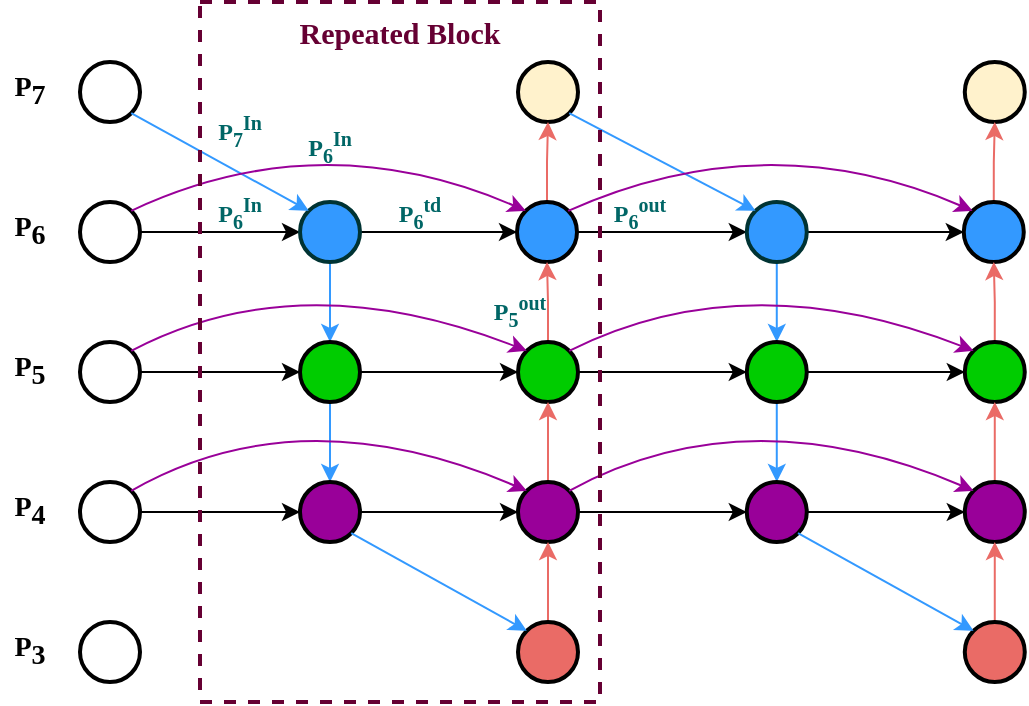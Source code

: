 <mxfile version="24.2.2" type="github">
  <diagram id="sMtTaDwT5XrPgKgThKP9" name="第 1 页">
    <mxGraphModel dx="1143" dy="621" grid="1" gridSize="10" guides="1" tooltips="1" connect="1" arrows="1" fold="1" page="1" pageScale="1" pageWidth="827" pageHeight="1169" math="0" shadow="0">
      <root>
        <mxCell id="0" />
        <mxCell id="1" parent="0" />
        <mxCell id="uvOmoEfLct1VwI4fXbVf-1" value="" style="ellipse;whiteSpace=wrap;html=1;aspect=fixed;strokeWidth=2;fontFamily=Times New Roman;" parent="1" vertex="1">
          <mxGeometry x="180" y="180" width="30" height="30" as="geometry" />
        </mxCell>
        <mxCell id="uvOmoEfLct1VwI4fXbVf-18" style="edgeStyle=orthogonalEdgeStyle;rounded=0;orthogonalLoop=1;jettySize=auto;html=1;exitX=1;exitY=0.5;exitDx=0;exitDy=0;entryX=0;entryY=0.5;entryDx=0;entryDy=0;fontFamily=Times New Roman;" parent="1" source="uvOmoEfLct1VwI4fXbVf-2" target="uvOmoEfLct1VwI4fXbVf-6" edge="1">
          <mxGeometry relative="1" as="geometry" />
        </mxCell>
        <mxCell id="uvOmoEfLct1VwI4fXbVf-2" value="" style="ellipse;whiteSpace=wrap;html=1;aspect=fixed;strokeWidth=2;fontFamily=Times New Roman;" parent="1" vertex="1">
          <mxGeometry x="180" y="250" width="30" height="30" as="geometry" />
        </mxCell>
        <mxCell id="uvOmoEfLct1VwI4fXbVf-20" style="edgeStyle=orthogonalEdgeStyle;rounded=0;orthogonalLoop=1;jettySize=auto;html=1;exitX=1;exitY=0.5;exitDx=0;exitDy=0;entryX=0;entryY=0.5;entryDx=0;entryDy=0;fontFamily=Times New Roman;" parent="1" source="uvOmoEfLct1VwI4fXbVf-3" target="uvOmoEfLct1VwI4fXbVf-7" edge="1">
          <mxGeometry relative="1" as="geometry" />
        </mxCell>
        <mxCell id="uvOmoEfLct1VwI4fXbVf-3" value="" style="ellipse;whiteSpace=wrap;html=1;aspect=fixed;strokeWidth=2;fontFamily=Times New Roman;" parent="1" vertex="1">
          <mxGeometry x="180" y="320" width="30" height="30" as="geometry" />
        </mxCell>
        <mxCell id="uvOmoEfLct1VwI4fXbVf-22" style="edgeStyle=orthogonalEdgeStyle;rounded=0;orthogonalLoop=1;jettySize=auto;html=1;exitX=1;exitY=0.5;exitDx=0;exitDy=0;entryX=0;entryY=0.5;entryDx=0;entryDy=0;fontFamily=Times New Roman;" parent="1" source="uvOmoEfLct1VwI4fXbVf-4" target="uvOmoEfLct1VwI4fXbVf-8" edge="1">
          <mxGeometry relative="1" as="geometry" />
        </mxCell>
        <mxCell id="uvOmoEfLct1VwI4fXbVf-4" value="" style="ellipse;whiteSpace=wrap;html=1;aspect=fixed;strokeWidth=2;fontFamily=Times New Roman;" parent="1" vertex="1">
          <mxGeometry x="180" y="390" width="30" height="30" as="geometry" />
        </mxCell>
        <mxCell id="uvOmoEfLct1VwI4fXbVf-5" value="" style="ellipse;whiteSpace=wrap;html=1;aspect=fixed;strokeWidth=2;fontFamily=Times New Roman;" parent="1" vertex="1">
          <mxGeometry x="180" y="460" width="30" height="30" as="geometry" />
        </mxCell>
        <mxCell id="uvOmoEfLct1VwI4fXbVf-19" style="edgeStyle=orthogonalEdgeStyle;rounded=0;orthogonalLoop=1;jettySize=auto;html=1;exitX=1;exitY=0.5;exitDx=0;exitDy=0;entryX=0;entryY=0.5;entryDx=0;entryDy=0;fontFamily=Times New Roman;" parent="1" source="uvOmoEfLct1VwI4fXbVf-6" target="uvOmoEfLct1VwI4fXbVf-10" edge="1">
          <mxGeometry relative="1" as="geometry" />
        </mxCell>
        <mxCell id="uvOmoEfLct1VwI4fXbVf-28" style="edgeStyle=orthogonalEdgeStyle;rounded=0;orthogonalLoop=1;jettySize=auto;html=1;exitX=0.5;exitY=1;exitDx=0;exitDy=0;entryX=0.5;entryY=0;entryDx=0;entryDy=0;strokeColor=#3399FF;fontFamily=Times New Roman;" parent="1" source="uvOmoEfLct1VwI4fXbVf-6" target="uvOmoEfLct1VwI4fXbVf-7" edge="1">
          <mxGeometry relative="1" as="geometry" />
        </mxCell>
        <mxCell id="uvOmoEfLct1VwI4fXbVf-6" value="" style="ellipse;whiteSpace=wrap;html=1;aspect=fixed;fillColor=#3399FF;strokeColor=#003333;strokeWidth=2;fontFamily=Times New Roman;" parent="1" vertex="1">
          <mxGeometry x="290" y="250" width="30" height="30" as="geometry" />
        </mxCell>
        <mxCell id="uvOmoEfLct1VwI4fXbVf-21" style="edgeStyle=orthogonalEdgeStyle;rounded=0;orthogonalLoop=1;jettySize=auto;html=1;exitX=1;exitY=0.5;exitDx=0;exitDy=0;entryX=0;entryY=0.5;entryDx=0;entryDy=0;fontFamily=Times New Roman;" parent="1" source="uvOmoEfLct1VwI4fXbVf-7" target="uvOmoEfLct1VwI4fXbVf-11" edge="1">
          <mxGeometry relative="1" as="geometry" />
        </mxCell>
        <mxCell id="uvOmoEfLct1VwI4fXbVf-29" style="edgeStyle=orthogonalEdgeStyle;rounded=0;orthogonalLoop=1;jettySize=auto;html=1;exitX=0.5;exitY=1;exitDx=0;exitDy=0;entryX=0.5;entryY=0;entryDx=0;entryDy=0;strokeColor=#3399FF;fontFamily=Times New Roman;" parent="1" source="uvOmoEfLct1VwI4fXbVf-7" target="uvOmoEfLct1VwI4fXbVf-8" edge="1">
          <mxGeometry relative="1" as="geometry" />
        </mxCell>
        <mxCell id="uvOmoEfLct1VwI4fXbVf-7" value="" style="ellipse;whiteSpace=wrap;html=1;aspect=fixed;strokeWidth=2;fillColor=#00CC00;fontFamily=Times New Roman;" parent="1" vertex="1">
          <mxGeometry x="290" y="320" width="30" height="30" as="geometry" />
        </mxCell>
        <mxCell id="uvOmoEfLct1VwI4fXbVf-23" style="edgeStyle=orthogonalEdgeStyle;rounded=0;orthogonalLoop=1;jettySize=auto;html=1;exitX=1;exitY=0.5;exitDx=0;exitDy=0;entryX=0;entryY=0.5;entryDx=0;entryDy=0;fontFamily=Times New Roman;" parent="1" source="uvOmoEfLct1VwI4fXbVf-8" target="uvOmoEfLct1VwI4fXbVf-12" edge="1">
          <mxGeometry relative="1" as="geometry" />
        </mxCell>
        <mxCell id="uvOmoEfLct1VwI4fXbVf-8" value="" style="ellipse;whiteSpace=wrap;html=1;aspect=fixed;strokeWidth=2;fillColor=#990099;fontFamily=Times New Roman;" parent="1" vertex="1">
          <mxGeometry x="290" y="390" width="30" height="30" as="geometry" />
        </mxCell>
        <mxCell id="uvOmoEfLct1VwI4fXbVf-9" value="" style="ellipse;whiteSpace=wrap;html=1;aspect=fixed;strokeWidth=2;fillColor=#FFF2CC;fontFamily=Times New Roman;" parent="1" vertex="1">
          <mxGeometry x="399" y="180" width="30" height="30" as="geometry" />
        </mxCell>
        <mxCell id="uvOmoEfLct1VwI4fXbVf-33" style="edgeStyle=orthogonalEdgeStyle;rounded=0;orthogonalLoop=1;jettySize=auto;html=1;exitX=0.5;exitY=0;exitDx=0;exitDy=0;entryX=0.5;entryY=1;entryDx=0;entryDy=0;strokeColor=#EA6B66;fontFamily=Times New Roman;" parent="1" source="uvOmoEfLct1VwI4fXbVf-10" target="uvOmoEfLct1VwI4fXbVf-9" edge="1">
          <mxGeometry relative="1" as="geometry" />
        </mxCell>
        <mxCell id="uvOmoEfLct1VwI4fXbVf-10" value="" style="ellipse;whiteSpace=wrap;html=1;aspect=fixed;strokeWidth=2;fillColor=#3399FF;fontFamily=Times New Roman;" parent="1" vertex="1">
          <mxGeometry x="398.5" y="250" width="30" height="30" as="geometry" />
        </mxCell>
        <mxCell id="uvOmoEfLct1VwI4fXbVf-32" style="edgeStyle=orthogonalEdgeStyle;rounded=0;orthogonalLoop=1;jettySize=auto;html=1;exitX=0.5;exitY=0;exitDx=0;exitDy=0;entryX=0.5;entryY=1;entryDx=0;entryDy=0;strokeColor=#EA6B66;fontFamily=Times New Roman;" parent="1" source="uvOmoEfLct1VwI4fXbVf-11" target="uvOmoEfLct1VwI4fXbVf-10" edge="1">
          <mxGeometry relative="1" as="geometry" />
        </mxCell>
        <mxCell id="uvOmoEfLct1VwI4fXbVf-11" value="" style="ellipse;whiteSpace=wrap;html=1;aspect=fixed;strokeWidth=2;fillColor=#00CC00;fontFamily=Times New Roman;" parent="1" vertex="1">
          <mxGeometry x="399" y="320" width="30" height="30" as="geometry" />
        </mxCell>
        <mxCell id="uvOmoEfLct1VwI4fXbVf-31" style="edgeStyle=orthogonalEdgeStyle;rounded=0;orthogonalLoop=1;jettySize=auto;html=1;exitX=0.5;exitY=0;exitDx=0;exitDy=0;entryX=0.5;entryY=1;entryDx=0;entryDy=0;strokeColor=#EA6B66;fontFamily=Times New Roman;" parent="1" source="uvOmoEfLct1VwI4fXbVf-12" target="uvOmoEfLct1VwI4fXbVf-11" edge="1">
          <mxGeometry relative="1" as="geometry" />
        </mxCell>
        <mxCell id="uvOmoEfLct1VwI4fXbVf-12" value="" style="ellipse;whiteSpace=wrap;html=1;aspect=fixed;strokeWidth=2;fillColor=#990099;fontFamily=Times New Roman;" parent="1" vertex="1">
          <mxGeometry x="399" y="390" width="30" height="30" as="geometry" />
        </mxCell>
        <mxCell id="uvOmoEfLct1VwI4fXbVf-30" style="edgeStyle=orthogonalEdgeStyle;rounded=0;orthogonalLoop=1;jettySize=auto;html=1;exitX=0.5;exitY=0;exitDx=0;exitDy=0;entryX=0.5;entryY=1;entryDx=0;entryDy=0;strokeColor=#EA6B66;fontFamily=Times New Roman;" parent="1" source="uvOmoEfLct1VwI4fXbVf-13" target="uvOmoEfLct1VwI4fXbVf-12" edge="1">
          <mxGeometry relative="1" as="geometry" />
        </mxCell>
        <mxCell id="uvOmoEfLct1VwI4fXbVf-13" value="" style="ellipse;whiteSpace=wrap;html=1;aspect=fixed;strokeWidth=2;fillColor=#EA6B66;fontFamily=Times New Roman;" parent="1" vertex="1">
          <mxGeometry x="399" y="460" width="30" height="30" as="geometry" />
        </mxCell>
        <mxCell id="uvOmoEfLct1VwI4fXbVf-25" value="" style="endArrow=classic;html=1;rounded=0;strokeColor=#3399FF;entryX=0;entryY=0;entryDx=0;entryDy=0;exitX=1;exitY=1;exitDx=0;exitDy=0;fontFamily=Times New Roman;" parent="1" source="uvOmoEfLct1VwI4fXbVf-1" target="uvOmoEfLct1VwI4fXbVf-6" edge="1">
          <mxGeometry width="50" height="50" relative="1" as="geometry">
            <mxPoint x="320" y="160" as="sourcePoint" />
            <mxPoint x="370" y="110" as="targetPoint" />
          </mxGeometry>
        </mxCell>
        <mxCell id="uvOmoEfLct1VwI4fXbVf-26" value="" style="endArrow=classic;html=1;rounded=0;strokeColor=#3399FF;entryX=0;entryY=0;entryDx=0;entryDy=0;exitX=1;exitY=1;exitDx=0;exitDy=0;fontFamily=Times New Roman;" parent="1" source="uvOmoEfLct1VwI4fXbVf-8" target="uvOmoEfLct1VwI4fXbVf-13" edge="1">
          <mxGeometry width="50" height="50" relative="1" as="geometry">
            <mxPoint x="489.997" y="279.997" as="sourcePoint" />
            <mxPoint x="578.783" y="328.783" as="targetPoint" />
          </mxGeometry>
        </mxCell>
        <mxCell id="uvOmoEfLct1VwI4fXbVf-34" value="P&lt;sub style=&quot;font-size: 14px;&quot;&gt;7&lt;/sub&gt;" style="text;html=1;strokeColor=none;fillColor=none;align=center;verticalAlign=middle;whiteSpace=wrap;rounded=0;fontSize=14;fontStyle=1;fontFamily=Times New Roman;" parent="1" vertex="1">
          <mxGeometry x="140" y="180" width="30" height="30" as="geometry" />
        </mxCell>
        <mxCell id="uvOmoEfLct1VwI4fXbVf-35" value="P&lt;span style=&quot;font-size: 14px;&quot;&gt;&lt;sub style=&quot;font-size: 14px;&quot;&gt;6&lt;/sub&gt;&lt;/span&gt;" style="text;html=1;strokeColor=none;fillColor=none;align=center;verticalAlign=middle;whiteSpace=wrap;rounded=0;fontSize=14;fontStyle=1;fontFamily=Times New Roman;" parent="1" vertex="1">
          <mxGeometry x="140" y="250" width="30" height="30" as="geometry" />
        </mxCell>
        <mxCell id="uvOmoEfLct1VwI4fXbVf-36" value="P&lt;sub style=&quot;font-size: 14px;&quot;&gt;5&lt;/sub&gt;" style="text;html=1;strokeColor=none;fillColor=none;align=center;verticalAlign=middle;whiteSpace=wrap;rounded=0;fontSize=14;fontStyle=1;fontFamily=Times New Roman;" parent="1" vertex="1">
          <mxGeometry x="140" y="320" width="30" height="30" as="geometry" />
        </mxCell>
        <mxCell id="uvOmoEfLct1VwI4fXbVf-37" value="P&lt;sub style=&quot;font-size: 14px;&quot;&gt;4&lt;/sub&gt;" style="text;html=1;strokeColor=none;fillColor=none;align=center;verticalAlign=middle;whiteSpace=wrap;rounded=0;fontSize=14;fontStyle=1;fontFamily=Times New Roman;" parent="1" vertex="1">
          <mxGeometry x="140" y="390" width="30" height="30" as="geometry" />
        </mxCell>
        <mxCell id="uvOmoEfLct1VwI4fXbVf-38" value="P&lt;sub style=&quot;font-size: 14px;&quot;&gt;3&lt;/sub&gt;" style="text;html=1;strokeColor=none;fillColor=none;align=center;verticalAlign=middle;whiteSpace=wrap;rounded=0;fontSize=14;fontStyle=1;fontFamily=Times New Roman;" parent="1" vertex="1">
          <mxGeometry x="140" y="460" width="30" height="30" as="geometry" />
        </mxCell>
        <mxCell id="uvOmoEfLct1VwI4fXbVf-39" value="" style="curved=1;endArrow=classic;html=1;rounded=0;strokeColor=#990099;entryX=0;entryY=0;entryDx=0;entryDy=0;exitX=1;exitY=0;exitDx=0;exitDy=0;fontFamily=Times New Roman;" parent="1" source="uvOmoEfLct1VwI4fXbVf-2" target="uvOmoEfLct1VwI4fXbVf-10" edge="1">
          <mxGeometry width="50" height="50" relative="1" as="geometry">
            <mxPoint x="300" y="190" as="sourcePoint" />
            <mxPoint x="350" y="140" as="targetPoint" />
            <Array as="points">
              <mxPoint x="300" y="210" />
            </Array>
          </mxGeometry>
        </mxCell>
        <mxCell id="uvOmoEfLct1VwI4fXbVf-40" value="" style="curved=1;endArrow=classic;html=1;rounded=0;strokeColor=#990099;entryX=0;entryY=0;entryDx=0;entryDy=0;exitX=1;exitY=0;exitDx=0;exitDy=0;fontFamily=Times New Roman;" parent="1" source="uvOmoEfLct1VwI4fXbVf-3" target="uvOmoEfLct1VwI4fXbVf-11" edge="1">
          <mxGeometry width="50" height="50" relative="1" as="geometry">
            <mxPoint x="210" y="310" as="sourcePoint" />
            <mxPoint x="398.503" y="320.003" as="targetPoint" />
            <Array as="points">
              <mxPoint x="290" y="280" />
            </Array>
          </mxGeometry>
        </mxCell>
        <mxCell id="uvOmoEfLct1VwI4fXbVf-41" value="" style="curved=1;endArrow=classic;html=1;rounded=0;strokeColor=#990099;entryX=0;entryY=0;entryDx=0;entryDy=0;exitX=1;exitY=0;exitDx=0;exitDy=0;fontFamily=Times New Roman;" parent="1" source="uvOmoEfLct1VwI4fXbVf-4" target="uvOmoEfLct1VwI4fXbVf-12" edge="1">
          <mxGeometry width="50" height="50" relative="1" as="geometry">
            <mxPoint x="206.107" y="390.003" as="sourcePoint" />
            <mxPoint x="403.893" y="390.003" as="targetPoint" />
            <Array as="points">
              <mxPoint x="290" y="346" />
            </Array>
          </mxGeometry>
        </mxCell>
        <mxCell id="uvOmoEfLct1VwI4fXbVf-42" style="edgeStyle=orthogonalEdgeStyle;rounded=0;orthogonalLoop=1;jettySize=auto;html=1;entryX=0;entryY=0.5;entryDx=0;entryDy=0;exitX=1;exitY=0.5;exitDx=0;exitDy=0;fontFamily=Times New Roman;" parent="1" source="uvOmoEfLct1VwI4fXbVf-10" target="uvOmoEfLct1VwI4fXbVf-47" edge="1">
          <mxGeometry relative="1" as="geometry">
            <mxPoint x="440" y="265" as="sourcePoint" />
          </mxGeometry>
        </mxCell>
        <mxCell id="uvOmoEfLct1VwI4fXbVf-43" style="edgeStyle=orthogonalEdgeStyle;rounded=0;orthogonalLoop=1;jettySize=auto;html=1;entryX=0;entryY=0.5;entryDx=0;entryDy=0;exitX=1;exitY=0.5;exitDx=0;exitDy=0;fontFamily=Times New Roman;" parent="1" source="uvOmoEfLct1VwI4fXbVf-11" target="uvOmoEfLct1VwI4fXbVf-50" edge="1">
          <mxGeometry relative="1" as="geometry">
            <mxPoint x="440" y="335" as="sourcePoint" />
          </mxGeometry>
        </mxCell>
        <mxCell id="uvOmoEfLct1VwI4fXbVf-44" style="edgeStyle=orthogonalEdgeStyle;rounded=0;orthogonalLoop=1;jettySize=auto;html=1;entryX=0;entryY=0.5;entryDx=0;entryDy=0;exitX=1;exitY=0.5;exitDx=0;exitDy=0;fontFamily=Times New Roman;" parent="1" source="uvOmoEfLct1VwI4fXbVf-12" target="uvOmoEfLct1VwI4fXbVf-52" edge="1">
          <mxGeometry relative="1" as="geometry">
            <mxPoint x="440" y="405" as="sourcePoint" />
          </mxGeometry>
        </mxCell>
        <mxCell id="uvOmoEfLct1VwI4fXbVf-45" style="edgeStyle=orthogonalEdgeStyle;rounded=0;orthogonalLoop=1;jettySize=auto;html=1;exitX=1;exitY=0.5;exitDx=0;exitDy=0;entryX=0;entryY=0.5;entryDx=0;entryDy=0;fontFamily=Times New Roman;" parent="1" source="uvOmoEfLct1VwI4fXbVf-47" target="uvOmoEfLct1VwI4fXbVf-55" edge="1">
          <mxGeometry relative="1" as="geometry" />
        </mxCell>
        <mxCell id="uvOmoEfLct1VwI4fXbVf-46" style="edgeStyle=orthogonalEdgeStyle;rounded=0;orthogonalLoop=1;jettySize=auto;html=1;exitX=0.5;exitY=1;exitDx=0;exitDy=0;entryX=0.5;entryY=0;entryDx=0;entryDy=0;strokeColor=#3399FF;fontFamily=Times New Roman;" parent="1" source="uvOmoEfLct1VwI4fXbVf-47" target="uvOmoEfLct1VwI4fXbVf-50" edge="1">
          <mxGeometry relative="1" as="geometry" />
        </mxCell>
        <mxCell id="uvOmoEfLct1VwI4fXbVf-47" value="" style="ellipse;whiteSpace=wrap;html=1;aspect=fixed;fillColor=#3399FF;strokeColor=#003333;strokeWidth=2;fontFamily=Times New Roman;" parent="1" vertex="1">
          <mxGeometry x="513.39" y="250" width="30" height="30" as="geometry" />
        </mxCell>
        <mxCell id="uvOmoEfLct1VwI4fXbVf-48" style="edgeStyle=orthogonalEdgeStyle;rounded=0;orthogonalLoop=1;jettySize=auto;html=1;exitX=1;exitY=0.5;exitDx=0;exitDy=0;entryX=0;entryY=0.5;entryDx=0;entryDy=0;fontFamily=Times New Roman;" parent="1" source="uvOmoEfLct1VwI4fXbVf-50" target="uvOmoEfLct1VwI4fXbVf-57" edge="1">
          <mxGeometry relative="1" as="geometry" />
        </mxCell>
        <mxCell id="uvOmoEfLct1VwI4fXbVf-49" style="edgeStyle=orthogonalEdgeStyle;rounded=0;orthogonalLoop=1;jettySize=auto;html=1;exitX=0.5;exitY=1;exitDx=0;exitDy=0;entryX=0.5;entryY=0;entryDx=0;entryDy=0;strokeColor=#3399FF;fontFamily=Times New Roman;" parent="1" source="uvOmoEfLct1VwI4fXbVf-50" target="uvOmoEfLct1VwI4fXbVf-52" edge="1">
          <mxGeometry relative="1" as="geometry" />
        </mxCell>
        <mxCell id="uvOmoEfLct1VwI4fXbVf-50" value="" style="ellipse;whiteSpace=wrap;html=1;aspect=fixed;strokeWidth=2;fillColor=#00CC00;fontFamily=Times New Roman;" parent="1" vertex="1">
          <mxGeometry x="513.39" y="320" width="30" height="30" as="geometry" />
        </mxCell>
        <mxCell id="uvOmoEfLct1VwI4fXbVf-51" style="edgeStyle=orthogonalEdgeStyle;rounded=0;orthogonalLoop=1;jettySize=auto;html=1;exitX=1;exitY=0.5;exitDx=0;exitDy=0;entryX=0;entryY=0.5;entryDx=0;entryDy=0;fontFamily=Times New Roman;" parent="1" source="uvOmoEfLct1VwI4fXbVf-52" target="uvOmoEfLct1VwI4fXbVf-59" edge="1">
          <mxGeometry relative="1" as="geometry" />
        </mxCell>
        <mxCell id="uvOmoEfLct1VwI4fXbVf-52" value="" style="ellipse;whiteSpace=wrap;html=1;aspect=fixed;strokeWidth=2;fillColor=#990099;fontFamily=Times New Roman;" parent="1" vertex="1">
          <mxGeometry x="513.39" y="390" width="30" height="30" as="geometry" />
        </mxCell>
        <mxCell id="uvOmoEfLct1VwI4fXbVf-53" value="" style="ellipse;whiteSpace=wrap;html=1;aspect=fixed;strokeWidth=2;fillColor=#FFF2CC;fontFamily=Times New Roman;" parent="1" vertex="1">
          <mxGeometry x="622.39" y="180" width="30" height="30" as="geometry" />
        </mxCell>
        <mxCell id="uvOmoEfLct1VwI4fXbVf-54" style="edgeStyle=orthogonalEdgeStyle;rounded=0;orthogonalLoop=1;jettySize=auto;html=1;exitX=0.5;exitY=0;exitDx=0;exitDy=0;entryX=0.5;entryY=1;entryDx=0;entryDy=0;strokeColor=#EA6B66;fontFamily=Times New Roman;" parent="1" source="uvOmoEfLct1VwI4fXbVf-55" target="uvOmoEfLct1VwI4fXbVf-53" edge="1">
          <mxGeometry relative="1" as="geometry" />
        </mxCell>
        <mxCell id="uvOmoEfLct1VwI4fXbVf-55" value="" style="ellipse;whiteSpace=wrap;html=1;aspect=fixed;strokeWidth=2;fillColor=#3399FF;fontFamily=Times New Roman;" parent="1" vertex="1">
          <mxGeometry x="621.89" y="250" width="30" height="30" as="geometry" />
        </mxCell>
        <mxCell id="uvOmoEfLct1VwI4fXbVf-56" style="edgeStyle=orthogonalEdgeStyle;rounded=0;orthogonalLoop=1;jettySize=auto;html=1;exitX=0.5;exitY=0;exitDx=0;exitDy=0;entryX=0.5;entryY=1;entryDx=0;entryDy=0;strokeColor=#EA6B66;fontFamily=Times New Roman;" parent="1" source="uvOmoEfLct1VwI4fXbVf-57" target="uvOmoEfLct1VwI4fXbVf-55" edge="1">
          <mxGeometry relative="1" as="geometry" />
        </mxCell>
        <mxCell id="uvOmoEfLct1VwI4fXbVf-57" value="" style="ellipse;whiteSpace=wrap;html=1;aspect=fixed;strokeWidth=2;fillColor=#00CC00;fontFamily=Times New Roman;" parent="1" vertex="1">
          <mxGeometry x="622.39" y="320" width="30" height="30" as="geometry" />
        </mxCell>
        <mxCell id="uvOmoEfLct1VwI4fXbVf-58" style="edgeStyle=orthogonalEdgeStyle;rounded=0;orthogonalLoop=1;jettySize=auto;html=1;exitX=0.5;exitY=0;exitDx=0;exitDy=0;entryX=0.5;entryY=1;entryDx=0;entryDy=0;strokeColor=#EA6B66;fontFamily=Times New Roman;" parent="1" source="uvOmoEfLct1VwI4fXbVf-59" target="uvOmoEfLct1VwI4fXbVf-57" edge="1">
          <mxGeometry relative="1" as="geometry" />
        </mxCell>
        <mxCell id="uvOmoEfLct1VwI4fXbVf-59" value="" style="ellipse;whiteSpace=wrap;html=1;aspect=fixed;strokeWidth=2;fillColor=#990099;fontFamily=Times New Roman;" parent="1" vertex="1">
          <mxGeometry x="622.39" y="390" width="30" height="30" as="geometry" />
        </mxCell>
        <mxCell id="uvOmoEfLct1VwI4fXbVf-60" style="edgeStyle=orthogonalEdgeStyle;rounded=0;orthogonalLoop=1;jettySize=auto;html=1;exitX=0.5;exitY=0;exitDx=0;exitDy=0;entryX=0.5;entryY=1;entryDx=0;entryDy=0;strokeColor=#EA6B66;fontFamily=Times New Roman;" parent="1" source="uvOmoEfLct1VwI4fXbVf-61" target="uvOmoEfLct1VwI4fXbVf-59" edge="1">
          <mxGeometry relative="1" as="geometry" />
        </mxCell>
        <mxCell id="uvOmoEfLct1VwI4fXbVf-61" value="" style="ellipse;whiteSpace=wrap;html=1;aspect=fixed;strokeWidth=2;fillColor=#EA6B66;fontFamily=Times New Roman;" parent="1" vertex="1">
          <mxGeometry x="622.39" y="460" width="30" height="30" as="geometry" />
        </mxCell>
        <mxCell id="uvOmoEfLct1VwI4fXbVf-62" value="" style="endArrow=classic;html=1;rounded=0;strokeColor=#3399FF;entryX=0;entryY=0;entryDx=0;entryDy=0;exitX=1;exitY=1;exitDx=0;exitDy=0;fontFamily=Times New Roman;" parent="1" source="uvOmoEfLct1VwI4fXbVf-9" target="uvOmoEfLct1VwI4fXbVf-47" edge="1">
          <mxGeometry width="50" height="50" relative="1" as="geometry">
            <mxPoint x="428.997" y="205.607" as="sourcePoint" />
            <mxPoint x="593.39" y="110" as="targetPoint" />
          </mxGeometry>
        </mxCell>
        <mxCell id="uvOmoEfLct1VwI4fXbVf-63" value="" style="endArrow=classic;html=1;rounded=0;strokeColor=#3399FF;entryX=0;entryY=0;entryDx=0;entryDy=0;exitX=1;exitY=1;exitDx=0;exitDy=0;fontFamily=Times New Roman;" parent="1" source="uvOmoEfLct1VwI4fXbVf-52" target="uvOmoEfLct1VwI4fXbVf-61" edge="1">
          <mxGeometry width="50" height="50" relative="1" as="geometry">
            <mxPoint x="713.387" y="279.997" as="sourcePoint" />
            <mxPoint x="802.173" y="328.783" as="targetPoint" />
          </mxGeometry>
        </mxCell>
        <mxCell id="uvOmoEfLct1VwI4fXbVf-64" value="" style="curved=1;endArrow=classic;html=1;rounded=0;strokeColor=#990099;entryX=0;entryY=0;entryDx=0;entryDy=0;exitX=1;exitY=0;exitDx=0;exitDy=0;fontFamily=Times New Roman;" parent="1" source="uvOmoEfLct1VwI4fXbVf-10" target="uvOmoEfLct1VwI4fXbVf-55" edge="1">
          <mxGeometry width="50" height="50" relative="1" as="geometry">
            <mxPoint x="428.997" y="254.393" as="sourcePoint" />
            <mxPoint x="573.39" y="140" as="targetPoint" />
            <Array as="points">
              <mxPoint x="523.39" y="210" />
            </Array>
          </mxGeometry>
        </mxCell>
        <mxCell id="uvOmoEfLct1VwI4fXbVf-65" value="" style="curved=1;endArrow=classic;html=1;rounded=0;strokeColor=#990099;entryX=0;entryY=0;entryDx=0;entryDy=0;exitX=1;exitY=0;exitDx=0;exitDy=0;fontFamily=Times New Roman;" parent="1" source="uvOmoEfLct1VwI4fXbVf-11" target="uvOmoEfLct1VwI4fXbVf-57" edge="1">
          <mxGeometry width="50" height="50" relative="1" as="geometry">
            <mxPoint x="428.997" y="324.393" as="sourcePoint" />
            <mxPoint x="621.893" y="320.003" as="targetPoint" />
            <Array as="points">
              <mxPoint x="513.39" y="280" />
            </Array>
          </mxGeometry>
        </mxCell>
        <mxCell id="uvOmoEfLct1VwI4fXbVf-66" value="" style="curved=1;endArrow=classic;html=1;rounded=0;strokeColor=#990099;entryX=0;entryY=0;entryDx=0;entryDy=0;exitX=1;exitY=0;exitDx=0;exitDy=0;fontFamily=Times New Roman;" parent="1" source="uvOmoEfLct1VwI4fXbVf-12" target="uvOmoEfLct1VwI4fXbVf-59" edge="1">
          <mxGeometry width="50" height="50" relative="1" as="geometry">
            <mxPoint x="428.997" y="394.393" as="sourcePoint" />
            <mxPoint x="627.283" y="390.003" as="targetPoint" />
            <Array as="points">
              <mxPoint x="513.39" y="346" />
            </Array>
          </mxGeometry>
        </mxCell>
        <mxCell id="uvOmoEfLct1VwI4fXbVf-68" value="" style="rounded=0;whiteSpace=wrap;html=1;strokeColor=#660033;strokeWidth=2;fillColor=none;dashed=1;fontFamily=Times New Roman;" parent="1" vertex="1">
          <mxGeometry x="240" y="150" width="200" height="350" as="geometry" />
        </mxCell>
        <mxCell id="uvOmoEfLct1VwI4fXbVf-69" value="&lt;font style=&quot;font-size: 15px;&quot; color=&quot;#660033&quot;&gt;&lt;b style=&quot;font-size: 15px;&quot;&gt;Repeated Block&lt;/b&gt;&lt;/font&gt;" style="text;html=1;strokeColor=none;fillColor=none;align=center;verticalAlign=middle;whiteSpace=wrap;rounded=0;dashed=1;fontSize=15;fontFamily=Times New Roman;" parent="1" vertex="1">
          <mxGeometry x="285" y="150" width="110" height="30" as="geometry" />
        </mxCell>
        <mxCell id="fRnn3VQJJliKzaG-luul-1" value="&lt;font&gt;P&lt;sub&gt;7&lt;/sub&gt;&lt;sup&gt;In&lt;/sup&gt;&lt;/font&gt;" style="text;html=1;align=center;verticalAlign=middle;whiteSpace=wrap;rounded=0;fontColor=#006666;fontFamily=Times New Roman;fontStyle=1" vertex="1" parent="1">
          <mxGeometry x="240" y="200" width="40" height="30" as="geometry" />
        </mxCell>
        <mxCell id="fRnn3VQJJliKzaG-luul-2" value="&lt;font&gt;P&lt;sub&gt;6&lt;/sub&gt;&lt;sup&gt;In&lt;/sup&gt;&lt;/font&gt;" style="text;html=1;align=center;verticalAlign=middle;whiteSpace=wrap;rounded=0;fontColor=#006666;fontFamily=Times New Roman;fontStyle=1" vertex="1" parent="1">
          <mxGeometry x="240" y="241" width="40" height="30" as="geometry" />
        </mxCell>
        <mxCell id="fRnn3VQJJliKzaG-luul-3" value="&lt;font&gt;P&lt;sub&gt;6&lt;/sub&gt;&lt;sup&gt;In&lt;/sup&gt;&lt;/font&gt;" style="text;html=1;align=center;verticalAlign=middle;whiteSpace=wrap;rounded=0;fontColor=#006666;fontFamily=Times New Roman;fontStyle=1" vertex="1" parent="1">
          <mxGeometry x="285" y="208" width="40" height="30" as="geometry" />
        </mxCell>
        <mxCell id="fRnn3VQJJliKzaG-luul-4" value="&lt;font&gt;P&lt;sub&gt;6&lt;/sub&gt;&lt;sup&gt;td&lt;/sup&gt;&lt;/font&gt;" style="text;html=1;align=center;verticalAlign=middle;whiteSpace=wrap;rounded=0;fontColor=#006666;fontFamily=Times New Roman;fontStyle=1" vertex="1" parent="1">
          <mxGeometry x="330" y="241" width="40" height="30" as="geometry" />
        </mxCell>
        <mxCell id="fRnn3VQJJliKzaG-luul-5" value="&lt;font&gt;P&lt;sub&gt;6&lt;/sub&gt;&lt;sup&gt;out&lt;/sup&gt;&lt;/font&gt;" style="text;html=1;align=center;verticalAlign=middle;whiteSpace=wrap;rounded=0;fontColor=#006666;fontFamily=Times New Roman;fontStyle=1" vertex="1" parent="1">
          <mxGeometry x="440" y="241" width="40" height="30" as="geometry" />
        </mxCell>
        <mxCell id="fRnn3VQJJliKzaG-luul-7" value="&lt;font&gt;P&lt;sub&gt;5&lt;/sub&gt;&lt;sup&gt;out&lt;/sup&gt;&lt;/font&gt;" style="text;html=1;align=center;verticalAlign=middle;whiteSpace=wrap;rounded=0;fontColor=#006666;fontFamily=Times New Roman;fontStyle=1" vertex="1" parent="1">
          <mxGeometry x="380" y="290" width="40" height="30" as="geometry" />
        </mxCell>
      </root>
    </mxGraphModel>
  </diagram>
</mxfile>
